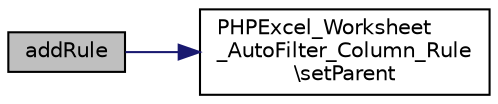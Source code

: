 digraph "addRule"
{
  edge [fontname="Helvetica",fontsize="10",labelfontname="Helvetica",labelfontsize="10"];
  node [fontname="Helvetica",fontsize="10",shape=record];
  rankdir="LR";
  Node4 [label="addRule",height=0.2,width=0.4,color="black", fillcolor="grey75", style="filled", fontcolor="black"];
  Node4 -> Node5 [color="midnightblue",fontsize="10",style="solid",fontname="Helvetica"];
  Node5 [label="PHPExcel_Worksheet\l_AutoFilter_Column_Rule\l\\setParent",height=0.2,width=0.4,color="black", fillcolor="white", style="filled",URL="$class_p_h_p_excel___worksheet___auto_filter___column___rule.html#a1ca2d753d8f5c207fbed95731d5d5e85"];
}
